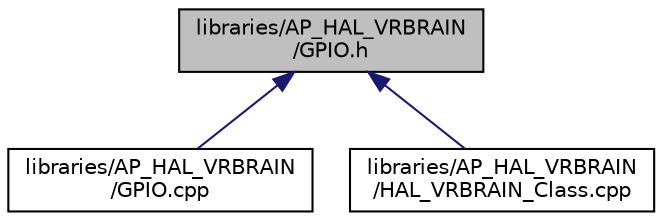digraph "libraries/AP_HAL_VRBRAIN/GPIO.h"
{
 // INTERACTIVE_SVG=YES
  edge [fontname="Helvetica",fontsize="10",labelfontname="Helvetica",labelfontsize="10"];
  node [fontname="Helvetica",fontsize="10",shape=record];
  Node1 [label="libraries/AP_HAL_VRBRAIN\l/GPIO.h",height=0.2,width=0.4,color="black", fillcolor="grey75", style="filled", fontcolor="black"];
  Node1 -> Node2 [dir="back",color="midnightblue",fontsize="10",style="solid",fontname="Helvetica"];
  Node2 [label="libraries/AP_HAL_VRBRAIN\l/GPIO.cpp",height=0.2,width=0.4,color="black", fillcolor="white", style="filled",URL="$AP__HAL__VRBRAIN_2GPIO_8cpp.html"];
  Node1 -> Node3 [dir="back",color="midnightblue",fontsize="10",style="solid",fontname="Helvetica"];
  Node3 [label="libraries/AP_HAL_VRBRAIN\l/HAL_VRBRAIN_Class.cpp",height=0.2,width=0.4,color="black", fillcolor="white", style="filled",URL="$HAL__VRBRAIN__Class_8cpp.html"];
}
